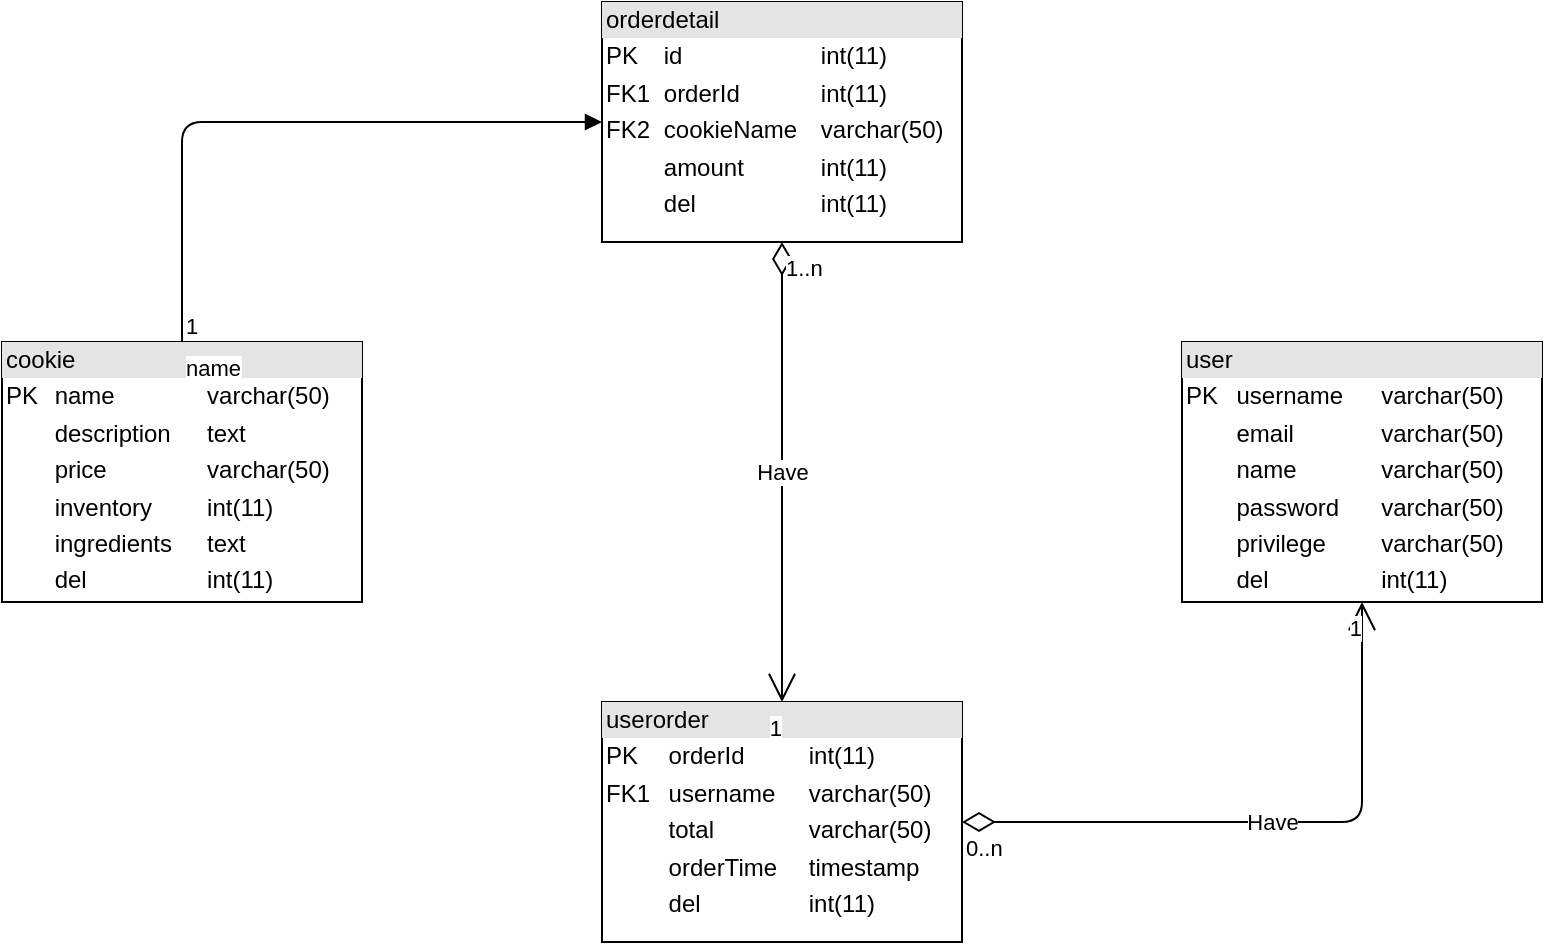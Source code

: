 <mxfile version="13.9.2" type="device"><diagram id="1fh-4-yDShBHGV-CF7NV" name="Page-1"><mxGraphModel dx="1069" dy="563" grid="1" gridSize="10" guides="1" tooltips="1" connect="1" arrows="1" fold="1" page="1" pageScale="1" pageWidth="850" pageHeight="1100" math="0" shadow="0"><root><mxCell id="0"/><mxCell id="1" parent="0"/><mxCell id="cToCXfSWt5ewhkOp0kh2-1" value="&lt;div style=&quot;box-sizing: border-box ; width: 100% ; background: #e4e4e4 ; padding: 2px&quot;&gt;cookie&lt;/div&gt;&lt;table style=&quot;width: 100% ; font-size: 1em&quot; cellpadding=&quot;2&quot; cellspacing=&quot;0&quot;&gt;&lt;tbody&gt;&lt;tr&gt;&lt;td&gt;PK&lt;/td&gt;&lt;td&gt;name&lt;/td&gt;&lt;td&gt;varchar(50)&lt;span&gt;&#9;&lt;/span&gt;&lt;/td&gt;&lt;/tr&gt;&lt;tr&gt;&lt;td&gt;&lt;br&gt;&lt;/td&gt;&lt;td&gt;description&lt;/td&gt;&lt;td&gt;text&lt;br&gt;&lt;/td&gt;&lt;/tr&gt;&lt;tr&gt;&lt;td&gt;&lt;/td&gt;&lt;td&gt;price&lt;br&gt;&lt;/td&gt;&lt;td&gt;varchar(50)&lt;br&gt;&lt;/td&gt;&lt;/tr&gt;&lt;tr&gt;&lt;td&gt;&lt;br&gt;&lt;/td&gt;&lt;td&gt;inventory&lt;br&gt;&lt;/td&gt;&lt;td&gt;int(11)&lt;span&gt;&#9;&lt;/span&gt;&lt;br&gt;&lt;/td&gt;&lt;/tr&gt;&lt;tr&gt;&lt;td&gt;&lt;br&gt;&lt;/td&gt;&lt;td&gt;ingredients&lt;br&gt;&lt;/td&gt;&lt;td&gt;text&lt;br&gt;&lt;/td&gt;&lt;/tr&gt;&lt;tr&gt;&lt;td&gt;&lt;br&gt;&lt;/td&gt;&lt;td&gt;del&lt;br&gt;&lt;/td&gt;&lt;td&gt;int(11)&lt;span&gt;&#9;&lt;/span&gt;&lt;br&gt;&lt;/td&gt;&lt;/tr&gt;&lt;/tbody&gt;&lt;/table&gt;" style="verticalAlign=top;align=left;overflow=fill;html=1;" vertex="1" parent="1"><mxGeometry x="70" y="220" width="180" height="130" as="geometry"/></mxCell><mxCell id="cToCXfSWt5ewhkOp0kh2-5" value="&lt;div style=&quot;box-sizing: border-box ; width: 100% ; background: #e4e4e4 ; padding: 2px&quot;&gt;orderdetail&lt;/div&gt;&lt;table style=&quot;width: 100% ; font-size: 1em&quot; cellpadding=&quot;2&quot; cellspacing=&quot;0&quot;&gt;&lt;tbody&gt;&lt;tr&gt;&lt;td&gt;PK&lt;/td&gt;&lt;td&gt;id&lt;/td&gt;&lt;td&gt;int(11)&lt;br&gt;&lt;/td&gt;&lt;/tr&gt;&lt;tr&gt;&lt;td&gt;FK1&lt;/td&gt;&lt;td&gt;orderId&lt;/td&gt;&lt;td&gt;int(11)&lt;br&gt;&lt;/td&gt;&lt;/tr&gt;&lt;tr&gt;&lt;td&gt;FK2&lt;/td&gt;&lt;td&gt;cookieName&lt;/td&gt;&lt;td&gt;varchar(50)&lt;br&gt;&lt;/td&gt;&lt;/tr&gt;&lt;tr&gt;&lt;td&gt;&lt;br&gt;&lt;/td&gt;&lt;td&gt;amount&lt;br&gt;&lt;/td&gt;&lt;td&gt;int(11)&lt;br&gt;&lt;/td&gt;&lt;/tr&gt;&lt;tr&gt;&lt;td&gt;&lt;br&gt;&lt;/td&gt;&lt;td&gt;del&lt;br&gt;&lt;/td&gt;&lt;td&gt;int(11)&lt;br&gt;&lt;/td&gt;&lt;/tr&gt;&lt;/tbody&gt;&lt;/table&gt;" style="verticalAlign=top;align=left;overflow=fill;html=1;" vertex="1" parent="1"><mxGeometry x="370" y="50" width="180" height="120" as="geometry"/></mxCell><mxCell id="cToCXfSWt5ewhkOp0kh2-6" value="&lt;div style=&quot;box-sizing: border-box ; width: 100% ; background: #e4e4e4 ; padding: 2px&quot;&gt;user&lt;/div&gt;&lt;table style=&quot;width: 100% ; font-size: 1em&quot; cellpadding=&quot;2&quot; cellspacing=&quot;0&quot;&gt;&lt;tbody&gt;&lt;tr&gt;&lt;td&gt;PK&lt;/td&gt;&lt;td&gt;username&lt;/td&gt;&lt;td&gt;varchar(50)&lt;br&gt;&lt;/td&gt;&lt;/tr&gt;&lt;tr&gt;&lt;td&gt;&lt;br&gt;&lt;/td&gt;&lt;td&gt;email&lt;/td&gt;&lt;td&gt;varchar(50)&lt;br&gt;&lt;/td&gt;&lt;/tr&gt;&lt;tr&gt;&lt;td&gt;&lt;/td&gt;&lt;td&gt;name&lt;/td&gt;&lt;td&gt;varchar(50)&lt;span&gt;&#9;&lt;/span&gt;&lt;br&gt;&lt;/td&gt;&lt;/tr&gt;&lt;tr&gt;&lt;td&gt;&lt;br&gt;&lt;/td&gt;&lt;td&gt;password&lt;br&gt;&lt;/td&gt;&lt;td&gt;varchar(50)&lt;span&gt;&#9;&lt;/span&gt;&lt;br&gt;&lt;/td&gt;&lt;/tr&gt;&lt;tr&gt;&lt;td&gt;&lt;br&gt;&lt;/td&gt;&lt;td&gt;privilege&lt;br&gt;&lt;/td&gt;&lt;td&gt;varchar(50)&lt;span&gt;&#9;&lt;/span&gt;&lt;br&gt;&lt;/td&gt;&lt;/tr&gt;&lt;tr&gt;&lt;td&gt;&lt;br&gt;&lt;/td&gt;&lt;td&gt;del&lt;br&gt;&lt;/td&gt;&lt;td&gt;int(11)&lt;br&gt;&lt;/td&gt;&lt;/tr&gt;&lt;/tbody&gt;&lt;/table&gt;" style="verticalAlign=top;align=left;overflow=fill;html=1;" vertex="1" parent="1"><mxGeometry x="660" y="220" width="180" height="130" as="geometry"/></mxCell><mxCell id="cToCXfSWt5ewhkOp0kh2-7" value="&lt;div style=&quot;box-sizing: border-box ; width: 100% ; background: #e4e4e4 ; padding: 2px&quot;&gt;userorder&lt;/div&gt;&lt;table style=&quot;width: 100% ; font-size: 1em&quot; cellpadding=&quot;2&quot; cellspacing=&quot;0&quot;&gt;&lt;tbody&gt;&lt;tr&gt;&lt;td&gt;PK&lt;/td&gt;&lt;td&gt;orderId&lt;/td&gt;&lt;td&gt;int(11)&lt;span&gt;&#9;&lt;/span&gt;&lt;/td&gt;&lt;/tr&gt;&lt;tr&gt;&lt;td&gt;FK1&lt;/td&gt;&lt;td&gt;username&lt;/td&gt;&lt;td&gt;varchar(50)&lt;br&gt;&lt;/td&gt;&lt;/tr&gt;&lt;tr&gt;&lt;td&gt;&lt;/td&gt;&lt;td&gt;total&lt;/td&gt;&lt;td&gt;varchar(50)&lt;span&gt;&#9;&lt;/span&gt;&lt;br&gt;&lt;/td&gt;&lt;/tr&gt;&lt;tr&gt;&lt;td&gt;&lt;br&gt;&lt;/td&gt;&lt;td&gt;orderTime&lt;br&gt;&lt;/td&gt;&lt;td&gt;timestamp&lt;br&gt;&lt;/td&gt;&lt;/tr&gt;&lt;tr&gt;&lt;td&gt;&lt;br&gt;&lt;/td&gt;&lt;td&gt;del&lt;/td&gt;&lt;td&gt;int(11)&lt;br&gt;&lt;/td&gt;&lt;/tr&gt;&lt;/tbody&gt;&lt;/table&gt;" style="verticalAlign=top;align=left;overflow=fill;html=1;" vertex="1" parent="1"><mxGeometry x="370" y="400" width="180" height="120" as="geometry"/></mxCell><mxCell id="cToCXfSWt5ewhkOp0kh2-10" value="Have" style="endArrow=open;html=1;endSize=12;startArrow=diamondThin;startSize=14;startFill=0;edgeStyle=orthogonalEdgeStyle;exitX=1;exitY=0.5;exitDx=0;exitDy=0;entryX=0.5;entryY=1;entryDx=0;entryDy=0;" edge="1" parent="1" source="cToCXfSWt5ewhkOp0kh2-7" target="cToCXfSWt5ewhkOp0kh2-6"><mxGeometry relative="1" as="geometry"><mxPoint x="600" y="410" as="sourcePoint"/><mxPoint x="760" y="410" as="targetPoint"/></mxGeometry></mxCell><mxCell id="cToCXfSWt5ewhkOp0kh2-11" value="0..n" style="edgeLabel;resizable=0;html=1;align=left;verticalAlign=top;" connectable="0" vertex="1" parent="cToCXfSWt5ewhkOp0kh2-10"><mxGeometry x="-1" relative="1" as="geometry"/></mxCell><mxCell id="cToCXfSWt5ewhkOp0kh2-12" value="1" style="edgeLabel;resizable=0;html=1;align=right;verticalAlign=top;" connectable="0" vertex="1" parent="cToCXfSWt5ewhkOp0kh2-10"><mxGeometry x="1" relative="1" as="geometry"/></mxCell><mxCell id="cToCXfSWt5ewhkOp0kh2-13" value="Have" style="endArrow=open;html=1;endSize=12;startArrow=diamondThin;startSize=14;startFill=0;edgeStyle=orthogonalEdgeStyle;exitX=0.5;exitY=1;exitDx=0;exitDy=0;entryX=0.5;entryY=0;entryDx=0;entryDy=0;" edge="1" parent="1" source="cToCXfSWt5ewhkOp0kh2-5" target="cToCXfSWt5ewhkOp0kh2-7"><mxGeometry relative="1" as="geometry"><mxPoint x="410" y="280" as="sourcePoint"/><mxPoint x="570" y="280" as="targetPoint"/></mxGeometry></mxCell><mxCell id="cToCXfSWt5ewhkOp0kh2-14" value="1..n" style="edgeLabel;resizable=0;html=1;align=left;verticalAlign=top;" connectable="0" vertex="1" parent="cToCXfSWt5ewhkOp0kh2-13"><mxGeometry x="-1" relative="1" as="geometry"/></mxCell><mxCell id="cToCXfSWt5ewhkOp0kh2-15" value="1" style="edgeLabel;resizable=0;html=1;align=right;verticalAlign=top;" connectable="0" vertex="1" parent="cToCXfSWt5ewhkOp0kh2-13"><mxGeometry x="1" relative="1" as="geometry"/></mxCell><mxCell id="cToCXfSWt5ewhkOp0kh2-17" value="name" style="endArrow=block;endFill=1;html=1;edgeStyle=orthogonalEdgeStyle;align=left;verticalAlign=top;exitX=0.5;exitY=0;exitDx=0;exitDy=0;entryX=0;entryY=0.5;entryDx=0;entryDy=0;" edge="1" parent="1" source="cToCXfSWt5ewhkOp0kh2-1" target="cToCXfSWt5ewhkOp0kh2-5"><mxGeometry x="-1" relative="1" as="geometry"><mxPoint x="130" y="120" as="sourcePoint"/><mxPoint x="290" y="120" as="targetPoint"/></mxGeometry></mxCell><mxCell id="cToCXfSWt5ewhkOp0kh2-18" value="1" style="edgeLabel;resizable=0;html=1;align=left;verticalAlign=bottom;" connectable="0" vertex="1" parent="cToCXfSWt5ewhkOp0kh2-17"><mxGeometry x="-1" relative="1" as="geometry"/></mxCell></root></mxGraphModel></diagram></mxfile>